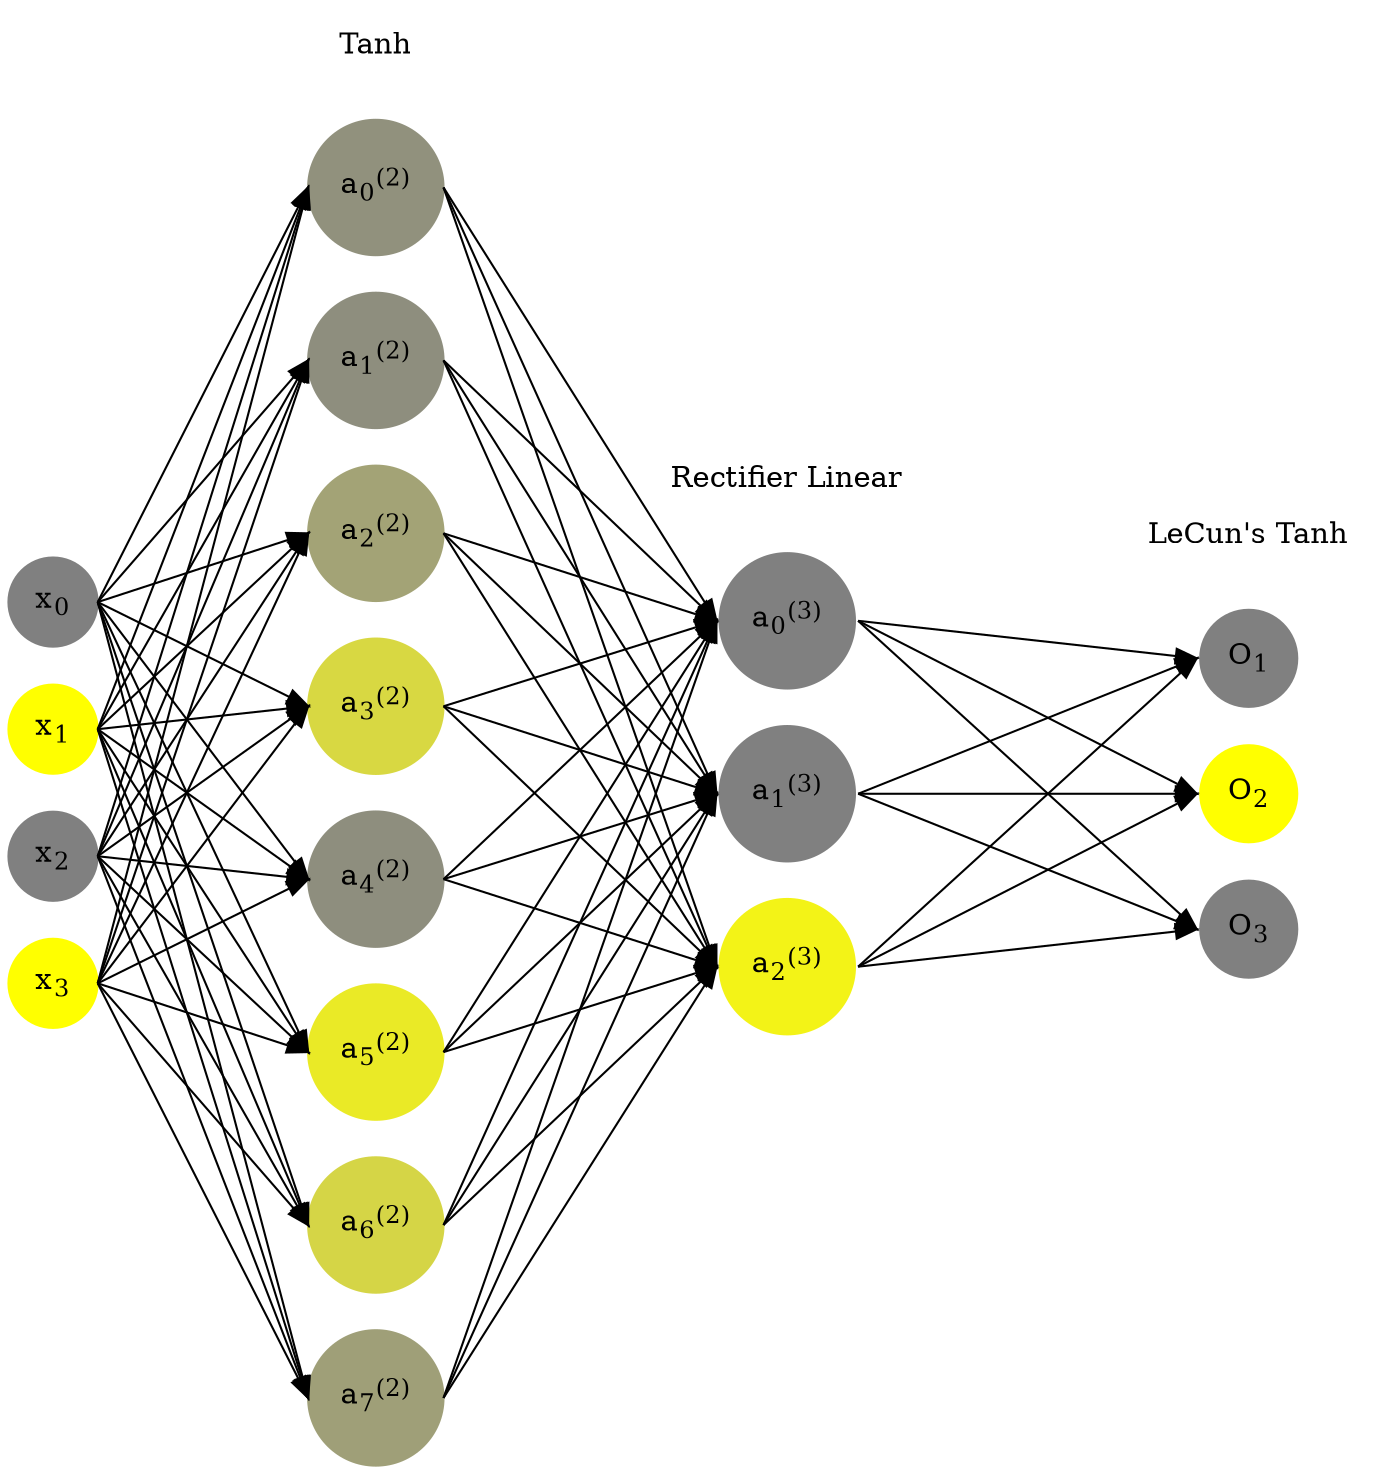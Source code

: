 digraph G {
	rankdir = LR;
	splines=false;
	edge[style=invis];
	ranksep= 1.4;
	{
	node [shape=circle, color="0.1667, 0.0, 0.5", style=filled, fillcolor="0.1667, 0.0, 0.5"];
	x0 [label=<x<sub>0</sub>>];
	}
	{
	node [shape=circle, color="0.1667, 1.0, 1.0", style=filled, fillcolor="0.1667, 1.0, 1.0"];
	x1 [label=<x<sub>1</sub>>];
	}
	{
	node [shape=circle, color="0.1667, 0.0, 0.5", style=filled, fillcolor="0.1667, 0.0, 0.5"];
	x2 [label=<x<sub>2</sub>>];
	}
	{
	node [shape=circle, color="0.1667, 1.0, 1.0", style=filled, fillcolor="0.1667, 1.0, 1.0"];
	x3 [label=<x<sub>3</sub>>];
	}
	{
	node [shape=circle, color="0.1667, 0.138511, 0.569255", style=filled, fillcolor="0.1667, 0.138511, 0.569255"];
	a02 [label=<a<sub>0</sub><sup>(2)</sup>>];
	}
	{
	node [shape=circle, color="0.1667, 0.116954, 0.558477", style=filled, fillcolor="0.1667, 0.116954, 0.558477"];
	a12 [label=<a<sub>1</sub><sup>(2)</sup>>];
	}
	{
	node [shape=circle, color="0.1667, 0.274934, 0.637467", style=filled, fillcolor="0.1667, 0.274934, 0.637467"];
	a22 [label=<a<sub>2</sub><sup>(2)</sup>>];
	}
	{
	node [shape=circle, color="0.1667, 0.695094, 0.847547", style=filled, fillcolor="0.1667, 0.695094, 0.847547"];
	a32 [label=<a<sub>3</sub><sup>(2)</sup>>];
	}
	{
	node [shape=circle, color="0.1667, 0.115431, 0.557716", style=filled, fillcolor="0.1667, 0.115431, 0.557716"];
	a42 [label=<a<sub>4</sub><sup>(2)</sup>>];
	}
	{
	node [shape=circle, color="0.1667, 0.835545, 0.917773", style=filled, fillcolor="0.1667, 0.835545, 0.917773"];
	a52 [label=<a<sub>5</sub><sup>(2)</sup>>];
	}
	{
	node [shape=circle, color="0.1667, 0.670747, 0.835373", style=filled, fillcolor="0.1667, 0.670747, 0.835373"];
	a62 [label=<a<sub>6</sub><sup>(2)</sup>>];
	}
	{
	node [shape=circle, color="0.1667, 0.248183, 0.624092", style=filled, fillcolor="0.1667, 0.248183, 0.624092"];
	a72 [label=<a<sub>7</sub><sup>(2)</sup>>];
	}
	{
	node [shape=circle, color="0.1667, 0.000000, 0.500000", style=filled, fillcolor="0.1667, 0.000000, 0.500000"];
	a03 [label=<a<sub>0</sub><sup>(3)</sup>>];
	}
	{
	node [shape=circle, color="0.1667, 0.000000, 0.500000", style=filled, fillcolor="0.1667, 0.000000, 0.500000"];
	a13 [label=<a<sub>1</sub><sup>(3)</sup>>];
	}
	{
	node [shape=circle, color="0.1667, 0.902993, 0.951497", style=filled, fillcolor="0.1667, 0.902993, 0.951497"];
	a23 [label=<a<sub>2</sub><sup>(3)</sup>>];
	}
	{
	node [shape=circle, color="0.1667, 0.0, 0.5", style=filled, fillcolor="0.1667, 0.0, 0.5"];
	O1 [label=<O<sub>1</sub>>];
	}
	{
	node [shape=circle, color="0.1667, 1.0, 1.0", style=filled, fillcolor="0.1667, 1.0, 1.0"];
	O2 [label=<O<sub>2</sub>>];
	}
	{
	node [shape=circle, color="0.1667, 0.0, 0.5", style=filled, fillcolor="0.1667, 0.0, 0.5"];
	O3 [label=<O<sub>3</sub>>];
	}
	{
	rank=same;
	x0->x1->x2->x3;
	}
	{
	rank=same;
	a02->a12->a22->a32->a42->a52->a62->a72;
	}
	{
	rank=same;
	a03->a13->a23;
	}
	{
	rank=same;
	O1->O2->O3;
	}
	l1 [shape=plaintext,label="Tanh"];
	l1->a02;
	{rank=same; l1;a02};
	l2 [shape=plaintext,label="Rectifier Linear"];
	l2->a03;
	{rank=same; l2;a03};
	l3 [shape=plaintext,label="LeCun's Tanh"];
	l3->O1;
	{rank=same; l3;O1};
edge[style=solid, tailport=e, headport=w];
	{x0;x1;x2;x3} -> {a02;a12;a22;a32;a42;a52;a62;a72};
	{a02;a12;a22;a32;a42;a52;a62;a72} -> {a03;a13;a23};
	{a03;a13;a23} -> {O1,O2,O3};
}